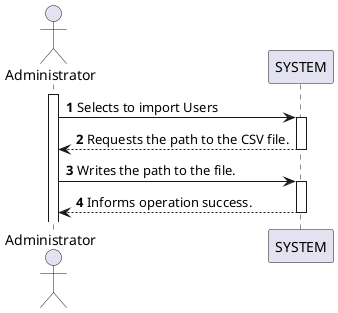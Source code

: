 @startuml
'https://plantuml.com/sequence-diagram

autonumber

actor "Administrator" as Admin

activate Admin

"Admin" -> SYSTEM: Selects to import Users
activate "SYSTEM"
"Admin" <-- SYSTEM: Requests the path to the CSV file.
deactivate "SYSTEM"
"Admin" -> SYSTEM: Writes the path to the file.
activate "SYSTEM"
"Admin" <-- SYSTEM: Informs operation success.
deactivate "SYSTEM"
@enduml
